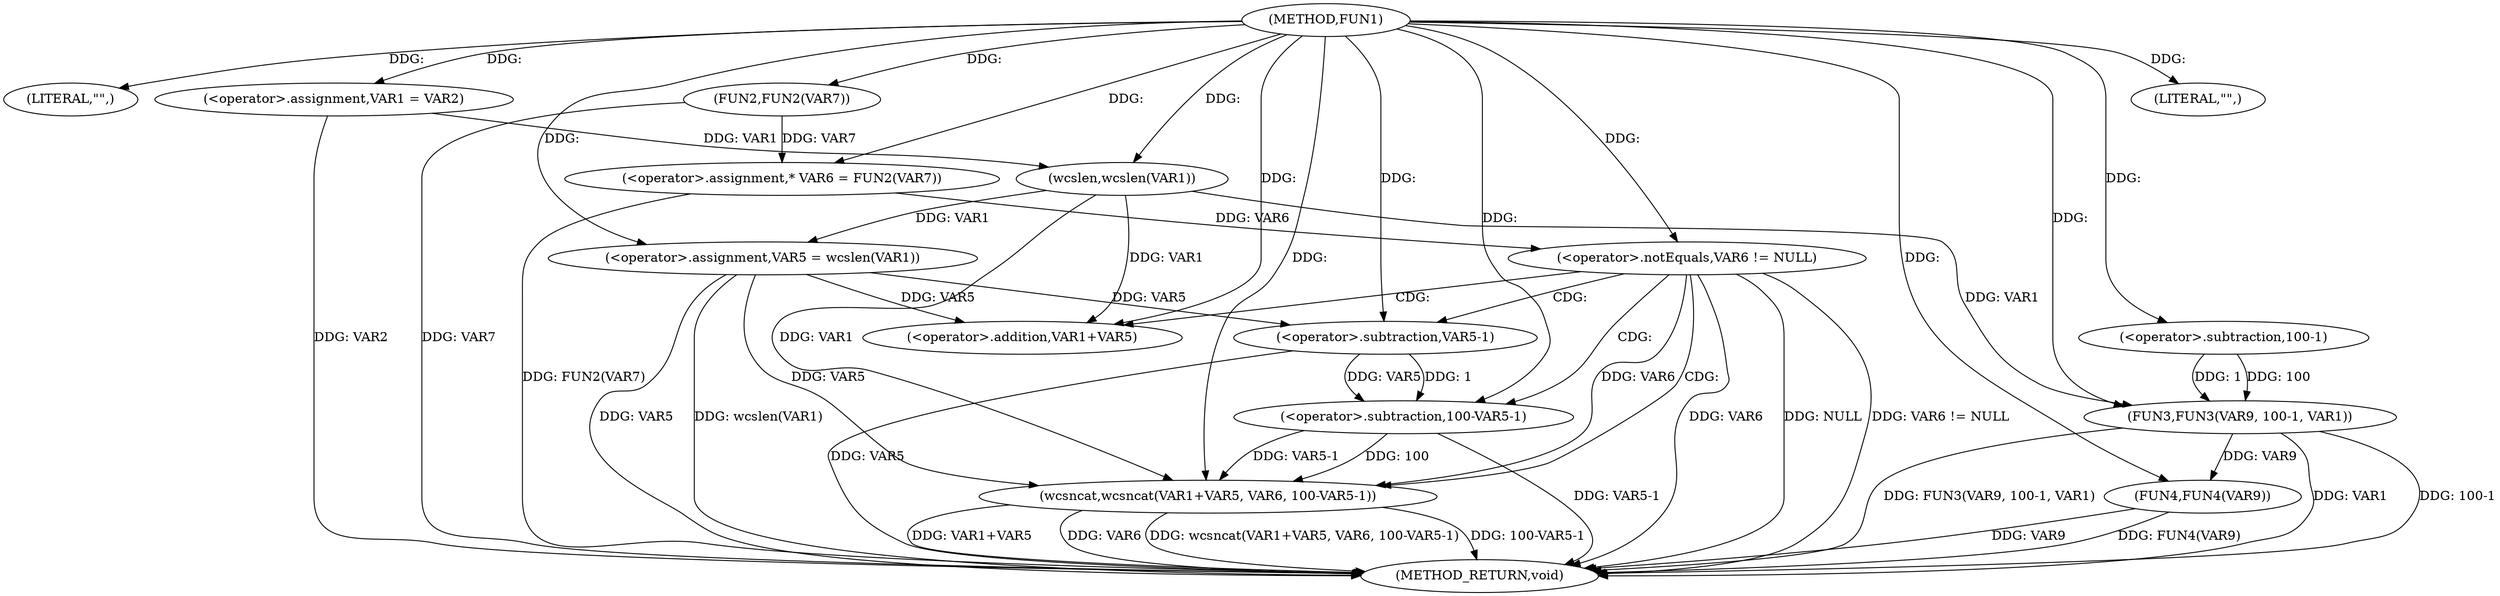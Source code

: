 digraph FUN1 {  
"1000100" [label = "(METHOD,FUN1)" ]
"1000147" [label = "(METHOD_RETURN,void)" ]
"1000103" [label = "(LITERAL,\"\",)" ]
"1000104" [label = "(<operator>.assignment,VAR1 = VAR2)" ]
"1000111" [label = "(<operator>.assignment,VAR5 = wcslen(VAR1))" ]
"1000113" [label = "(wcslen,wcslen(VAR1))" ]
"1000116" [label = "(<operator>.assignment,* VAR6 = FUN2(VAR7))" ]
"1000118" [label = "(FUN2,FUN2(VAR7))" ]
"1000121" [label = "(<operator>.notEquals,VAR6 != NULL)" ]
"1000125" [label = "(wcsncat,wcsncat(VAR1+VAR5, VAR6, 100-VAR5-1))" ]
"1000126" [label = "(<operator>.addition,VAR1+VAR5)" ]
"1000130" [label = "(<operator>.subtraction,100-VAR5-1)" ]
"1000132" [label = "(<operator>.subtraction,VAR5-1)" ]
"1000138" [label = "(LITERAL,\"\",)" ]
"1000139" [label = "(FUN3,FUN3(VAR9, 100-1, VAR1))" ]
"1000141" [label = "(<operator>.subtraction,100-1)" ]
"1000145" [label = "(FUN4,FUN4(VAR9))" ]
  "1000125" -> "1000147"  [ label = "DDG: wcsncat(VAR1+VAR5, VAR6, 100-VAR5-1)"] 
  "1000121" -> "1000147"  [ label = "DDG: VAR6 != NULL"] 
  "1000116" -> "1000147"  [ label = "DDG: FUN2(VAR7)"] 
  "1000111" -> "1000147"  [ label = "DDG: wcslen(VAR1)"] 
  "1000118" -> "1000147"  [ label = "DDG: VAR7"] 
  "1000145" -> "1000147"  [ label = "DDG: VAR9"] 
  "1000104" -> "1000147"  [ label = "DDG: VAR2"] 
  "1000125" -> "1000147"  [ label = "DDG: 100-VAR5-1"] 
  "1000125" -> "1000147"  [ label = "DDG: VAR1+VAR5"] 
  "1000121" -> "1000147"  [ label = "DDG: NULL"] 
  "1000130" -> "1000147"  [ label = "DDG: VAR5-1"] 
  "1000139" -> "1000147"  [ label = "DDG: 100-1"] 
  "1000139" -> "1000147"  [ label = "DDG: FUN3(VAR9, 100-1, VAR1)"] 
  "1000125" -> "1000147"  [ label = "DDG: VAR6"] 
  "1000139" -> "1000147"  [ label = "DDG: VAR1"] 
  "1000132" -> "1000147"  [ label = "DDG: VAR5"] 
  "1000111" -> "1000147"  [ label = "DDG: VAR5"] 
  "1000121" -> "1000147"  [ label = "DDG: VAR6"] 
  "1000145" -> "1000147"  [ label = "DDG: FUN4(VAR9)"] 
  "1000100" -> "1000103"  [ label = "DDG: "] 
  "1000100" -> "1000104"  [ label = "DDG: "] 
  "1000113" -> "1000111"  [ label = "DDG: VAR1"] 
  "1000100" -> "1000111"  [ label = "DDG: "] 
  "1000104" -> "1000113"  [ label = "DDG: VAR1"] 
  "1000100" -> "1000113"  [ label = "DDG: "] 
  "1000118" -> "1000116"  [ label = "DDG: VAR7"] 
  "1000100" -> "1000116"  [ label = "DDG: "] 
  "1000100" -> "1000118"  [ label = "DDG: "] 
  "1000116" -> "1000121"  [ label = "DDG: VAR6"] 
  "1000100" -> "1000121"  [ label = "DDG: "] 
  "1000113" -> "1000125"  [ label = "DDG: VAR1"] 
  "1000100" -> "1000125"  [ label = "DDG: "] 
  "1000111" -> "1000125"  [ label = "DDG: VAR5"] 
  "1000113" -> "1000126"  [ label = "DDG: VAR1"] 
  "1000100" -> "1000126"  [ label = "DDG: "] 
  "1000111" -> "1000126"  [ label = "DDG: VAR5"] 
  "1000121" -> "1000125"  [ label = "DDG: VAR6"] 
  "1000130" -> "1000125"  [ label = "DDG: 100"] 
  "1000130" -> "1000125"  [ label = "DDG: VAR5-1"] 
  "1000100" -> "1000130"  [ label = "DDG: "] 
  "1000132" -> "1000130"  [ label = "DDG: VAR5"] 
  "1000132" -> "1000130"  [ label = "DDG: 1"] 
  "1000100" -> "1000132"  [ label = "DDG: "] 
  "1000111" -> "1000132"  [ label = "DDG: VAR5"] 
  "1000100" -> "1000138"  [ label = "DDG: "] 
  "1000100" -> "1000139"  [ label = "DDG: "] 
  "1000141" -> "1000139"  [ label = "DDG: 100"] 
  "1000141" -> "1000139"  [ label = "DDG: 1"] 
  "1000100" -> "1000141"  [ label = "DDG: "] 
  "1000113" -> "1000139"  [ label = "DDG: VAR1"] 
  "1000139" -> "1000145"  [ label = "DDG: VAR9"] 
  "1000100" -> "1000145"  [ label = "DDG: "] 
  "1000121" -> "1000132"  [ label = "CDG: "] 
  "1000121" -> "1000125"  [ label = "CDG: "] 
  "1000121" -> "1000130"  [ label = "CDG: "] 
  "1000121" -> "1000126"  [ label = "CDG: "] 
}
